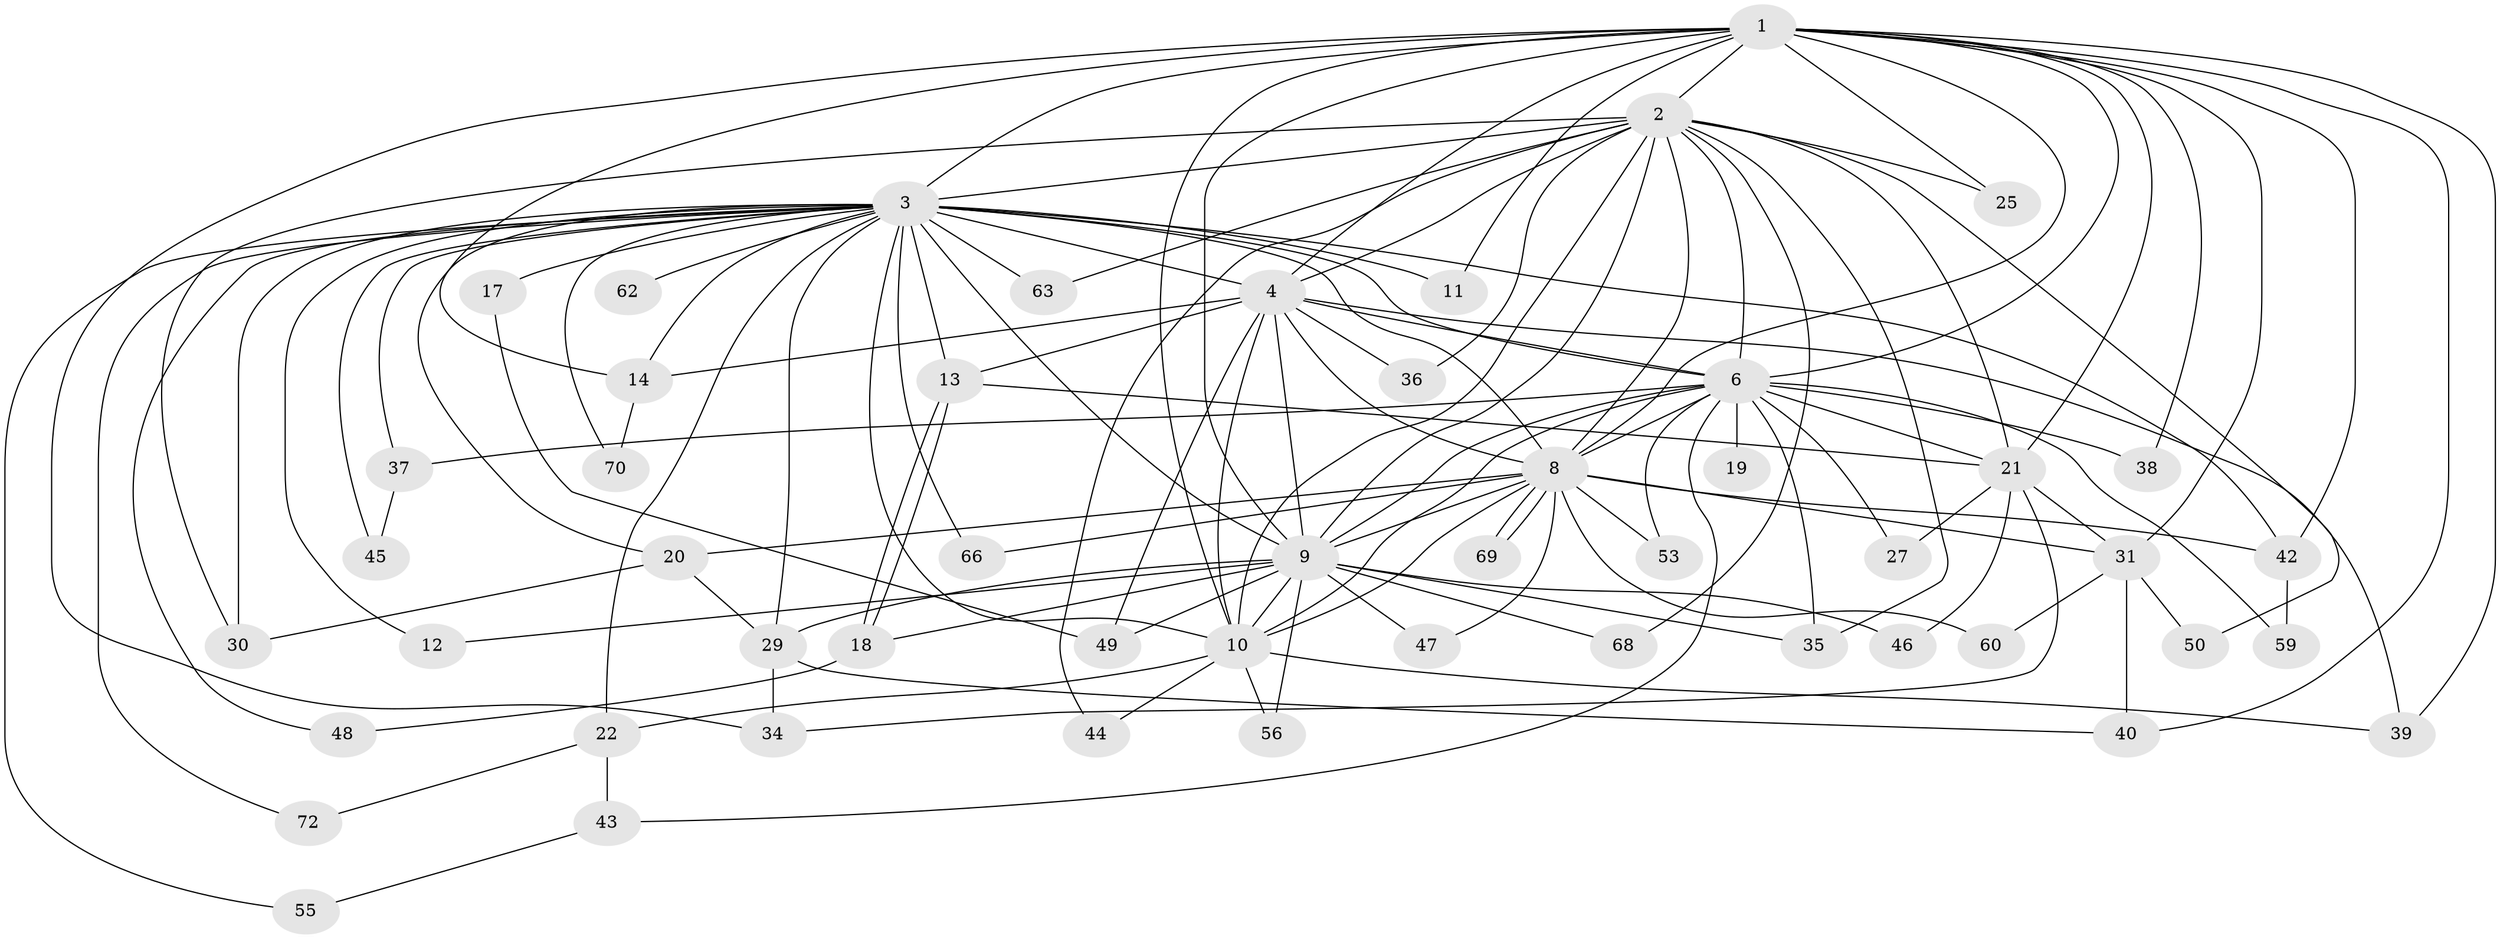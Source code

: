 // original degree distribution, {20: 0.013888888888888888, 17: 0.027777777777777776, 18: 0.013888888888888888, 15: 0.013888888888888888, 23: 0.013888888888888888, 11: 0.013888888888888888, 19: 0.013888888888888888, 21: 0.013888888888888888, 12: 0.013888888888888888, 2: 0.5277777777777778, 5: 0.013888888888888888, 3: 0.19444444444444445, 4: 0.09722222222222222, 8: 0.013888888888888888, 6: 0.013888888888888888}
// Generated by graph-tools (version 1.1) at 2025/41/03/06/25 10:41:32]
// undirected, 51 vertices, 124 edges
graph export_dot {
graph [start="1"]
  node [color=gray90,style=filled];
  1 [super="+52"];
  2 [super="+15"];
  3 [super="+5"];
  4 [super="+16"];
  6 [super="+7"];
  8 [super="+67"];
  9 [super="+28"];
  10 [super="+23"];
  11;
  12;
  13 [super="+26"];
  14 [super="+24"];
  17;
  18;
  19;
  20;
  21 [super="+57"];
  22 [super="+64"];
  25;
  27;
  29 [super="+32"];
  30 [super="+33"];
  31 [super="+58"];
  34 [super="+41"];
  35 [super="+54"];
  36;
  37;
  38;
  39 [super="+71"];
  40;
  42 [super="+65"];
  43;
  44;
  45;
  46;
  47;
  48;
  49 [super="+51"];
  50;
  53;
  55;
  56;
  59;
  60 [super="+61"];
  62;
  63;
  66;
  68;
  69;
  70;
  72;
  1 -- 2;
  1 -- 3 [weight=3];
  1 -- 4;
  1 -- 6 [weight=2];
  1 -- 8;
  1 -- 9;
  1 -- 10;
  1 -- 11;
  1 -- 14;
  1 -- 21;
  1 -- 25;
  1 -- 31;
  1 -- 34;
  1 -- 38;
  1 -- 40;
  1 -- 42;
  1 -- 39;
  2 -- 3 [weight=2];
  2 -- 4;
  2 -- 6 [weight=2];
  2 -- 8;
  2 -- 9 [weight=2];
  2 -- 10;
  2 -- 25;
  2 -- 30;
  2 -- 36;
  2 -- 44;
  2 -- 50;
  2 -- 68;
  2 -- 63;
  2 -- 21;
  2 -- 35;
  3 -- 4 [weight=2];
  3 -- 6 [weight=4];
  3 -- 8 [weight=2];
  3 -- 9 [weight=2];
  3 -- 10 [weight=2];
  3 -- 11;
  3 -- 12;
  3 -- 17 [weight=2];
  3 -- 20;
  3 -- 42;
  3 -- 48;
  3 -- 55;
  3 -- 72;
  3 -- 66;
  3 -- 70;
  3 -- 13;
  3 -- 14;
  3 -- 22 [weight=2];
  3 -- 29;
  3 -- 37;
  3 -- 45;
  3 -- 62;
  3 -- 63;
  3 -- 30;
  4 -- 6 [weight=2];
  4 -- 8;
  4 -- 9 [weight=2];
  4 -- 10;
  4 -- 13;
  4 -- 36;
  4 -- 39;
  4 -- 14;
  4 -- 49;
  6 -- 8 [weight=2];
  6 -- 9 [weight=2];
  6 -- 10 [weight=2];
  6 -- 35;
  6 -- 59;
  6 -- 37;
  6 -- 38;
  6 -- 43;
  6 -- 19;
  6 -- 21;
  6 -- 53;
  6 -- 27;
  8 -- 9;
  8 -- 10;
  8 -- 20;
  8 -- 47;
  8 -- 53;
  8 -- 60 [weight=2];
  8 -- 66;
  8 -- 69;
  8 -- 69;
  8 -- 31;
  8 -- 42;
  9 -- 10 [weight=2];
  9 -- 12;
  9 -- 35;
  9 -- 46;
  9 -- 47;
  9 -- 49;
  9 -- 56;
  9 -- 68;
  9 -- 18;
  9 -- 29;
  10 -- 22;
  10 -- 44;
  10 -- 56;
  10 -- 39;
  13 -- 18;
  13 -- 18;
  13 -- 21;
  14 -- 70;
  17 -- 49;
  18 -- 48;
  20 -- 29;
  20 -- 30;
  21 -- 27;
  21 -- 31;
  21 -- 46;
  21 -- 34;
  22 -- 43;
  22 -- 72;
  29 -- 40;
  29 -- 34;
  31 -- 50;
  31 -- 60;
  31 -- 40;
  37 -- 45;
  42 -- 59;
  43 -- 55;
}
